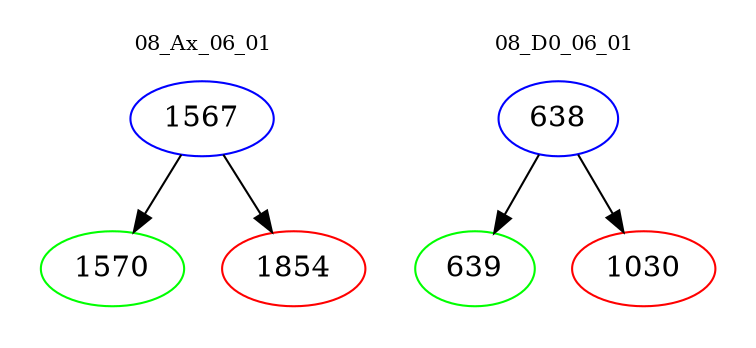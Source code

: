 digraph{
subgraph cluster_0 {
color = white
label = "08_Ax_06_01";
fontsize=10;
T0_1567 [label="1567", color="blue"]
T0_1567 -> T0_1570 [color="black"]
T0_1570 [label="1570", color="green"]
T0_1567 -> T0_1854 [color="black"]
T0_1854 [label="1854", color="red"]
}
subgraph cluster_1 {
color = white
label = "08_D0_06_01";
fontsize=10;
T1_638 [label="638", color="blue"]
T1_638 -> T1_639 [color="black"]
T1_639 [label="639", color="green"]
T1_638 -> T1_1030 [color="black"]
T1_1030 [label="1030", color="red"]
}
}
